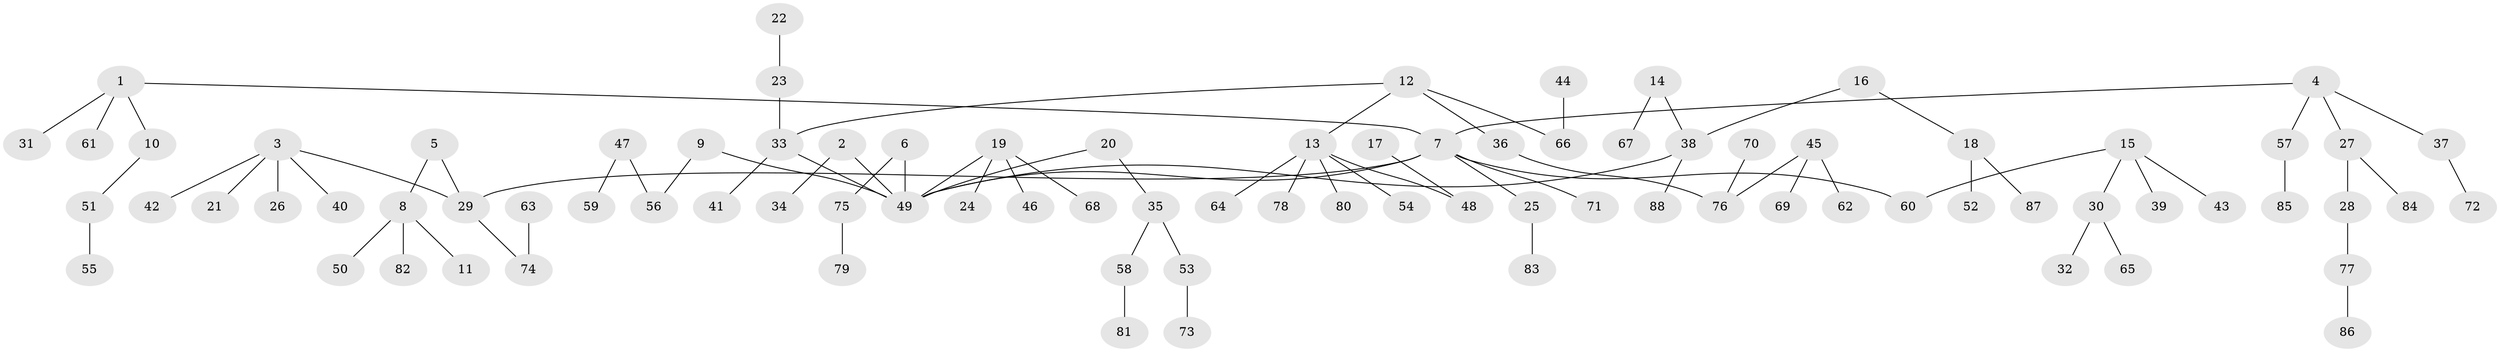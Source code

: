 // original degree distribution, {3: 0.128, 8: 0.008, 4: 0.056, 5: 0.04, 9: 0.008, 2: 0.24, 1: 0.512, 6: 0.008}
// Generated by graph-tools (version 1.1) at 2025/37/03/04/25 23:37:26]
// undirected, 88 vertices, 87 edges
graph export_dot {
  node [color=gray90,style=filled];
  1;
  2;
  3;
  4;
  5;
  6;
  7;
  8;
  9;
  10;
  11;
  12;
  13;
  14;
  15;
  16;
  17;
  18;
  19;
  20;
  21;
  22;
  23;
  24;
  25;
  26;
  27;
  28;
  29;
  30;
  31;
  32;
  33;
  34;
  35;
  36;
  37;
  38;
  39;
  40;
  41;
  42;
  43;
  44;
  45;
  46;
  47;
  48;
  49;
  50;
  51;
  52;
  53;
  54;
  55;
  56;
  57;
  58;
  59;
  60;
  61;
  62;
  63;
  64;
  65;
  66;
  67;
  68;
  69;
  70;
  71;
  72;
  73;
  74;
  75;
  76;
  77;
  78;
  79;
  80;
  81;
  82;
  83;
  84;
  85;
  86;
  87;
  88;
  1 -- 7 [weight=1.0];
  1 -- 10 [weight=1.0];
  1 -- 31 [weight=1.0];
  1 -- 61 [weight=1.0];
  2 -- 34 [weight=1.0];
  2 -- 49 [weight=1.0];
  3 -- 21 [weight=1.0];
  3 -- 26 [weight=1.0];
  3 -- 29 [weight=1.0];
  3 -- 40 [weight=1.0];
  3 -- 42 [weight=1.0];
  4 -- 7 [weight=1.0];
  4 -- 27 [weight=1.0];
  4 -- 37 [weight=1.0];
  4 -- 57 [weight=1.0];
  5 -- 8 [weight=1.0];
  5 -- 29 [weight=1.0];
  6 -- 49 [weight=1.0];
  6 -- 75 [weight=1.0];
  7 -- 25 [weight=1.0];
  7 -- 29 [weight=1.0];
  7 -- 49 [weight=1.0];
  7 -- 60 [weight=1.0];
  7 -- 71 [weight=1.0];
  8 -- 11 [weight=1.0];
  8 -- 50 [weight=1.0];
  8 -- 82 [weight=1.0];
  9 -- 49 [weight=1.0];
  9 -- 56 [weight=1.0];
  10 -- 51 [weight=1.0];
  12 -- 13 [weight=1.0];
  12 -- 33 [weight=1.0];
  12 -- 36 [weight=1.0];
  12 -- 66 [weight=1.0];
  13 -- 48 [weight=1.0];
  13 -- 54 [weight=1.0];
  13 -- 64 [weight=1.0];
  13 -- 78 [weight=1.0];
  13 -- 80 [weight=1.0];
  14 -- 38 [weight=1.0];
  14 -- 67 [weight=1.0];
  15 -- 30 [weight=1.0];
  15 -- 39 [weight=1.0];
  15 -- 43 [weight=1.0];
  15 -- 60 [weight=1.0];
  16 -- 18 [weight=1.0];
  16 -- 38 [weight=1.0];
  17 -- 48 [weight=1.0];
  18 -- 52 [weight=1.0];
  18 -- 87 [weight=1.0];
  19 -- 24 [weight=1.0];
  19 -- 46 [weight=1.0];
  19 -- 49 [weight=1.0];
  19 -- 68 [weight=1.0];
  20 -- 35 [weight=1.0];
  20 -- 49 [weight=1.0];
  22 -- 23 [weight=1.0];
  23 -- 33 [weight=1.0];
  25 -- 83 [weight=1.0];
  27 -- 28 [weight=1.0];
  27 -- 84 [weight=1.0];
  28 -- 77 [weight=1.0];
  29 -- 74 [weight=1.0];
  30 -- 32 [weight=1.0];
  30 -- 65 [weight=1.0];
  33 -- 41 [weight=1.0];
  33 -- 49 [weight=1.0];
  35 -- 53 [weight=1.0];
  35 -- 58 [weight=1.0];
  36 -- 76 [weight=1.0];
  37 -- 72 [weight=1.0];
  38 -- 49 [weight=1.0];
  38 -- 88 [weight=1.0];
  44 -- 66 [weight=1.0];
  45 -- 62 [weight=1.0];
  45 -- 69 [weight=1.0];
  45 -- 76 [weight=1.0];
  47 -- 56 [weight=1.0];
  47 -- 59 [weight=1.0];
  51 -- 55 [weight=1.0];
  53 -- 73 [weight=1.0];
  57 -- 85 [weight=1.0];
  58 -- 81 [weight=1.0];
  63 -- 74 [weight=1.0];
  70 -- 76 [weight=1.0];
  75 -- 79 [weight=1.0];
  77 -- 86 [weight=1.0];
}
